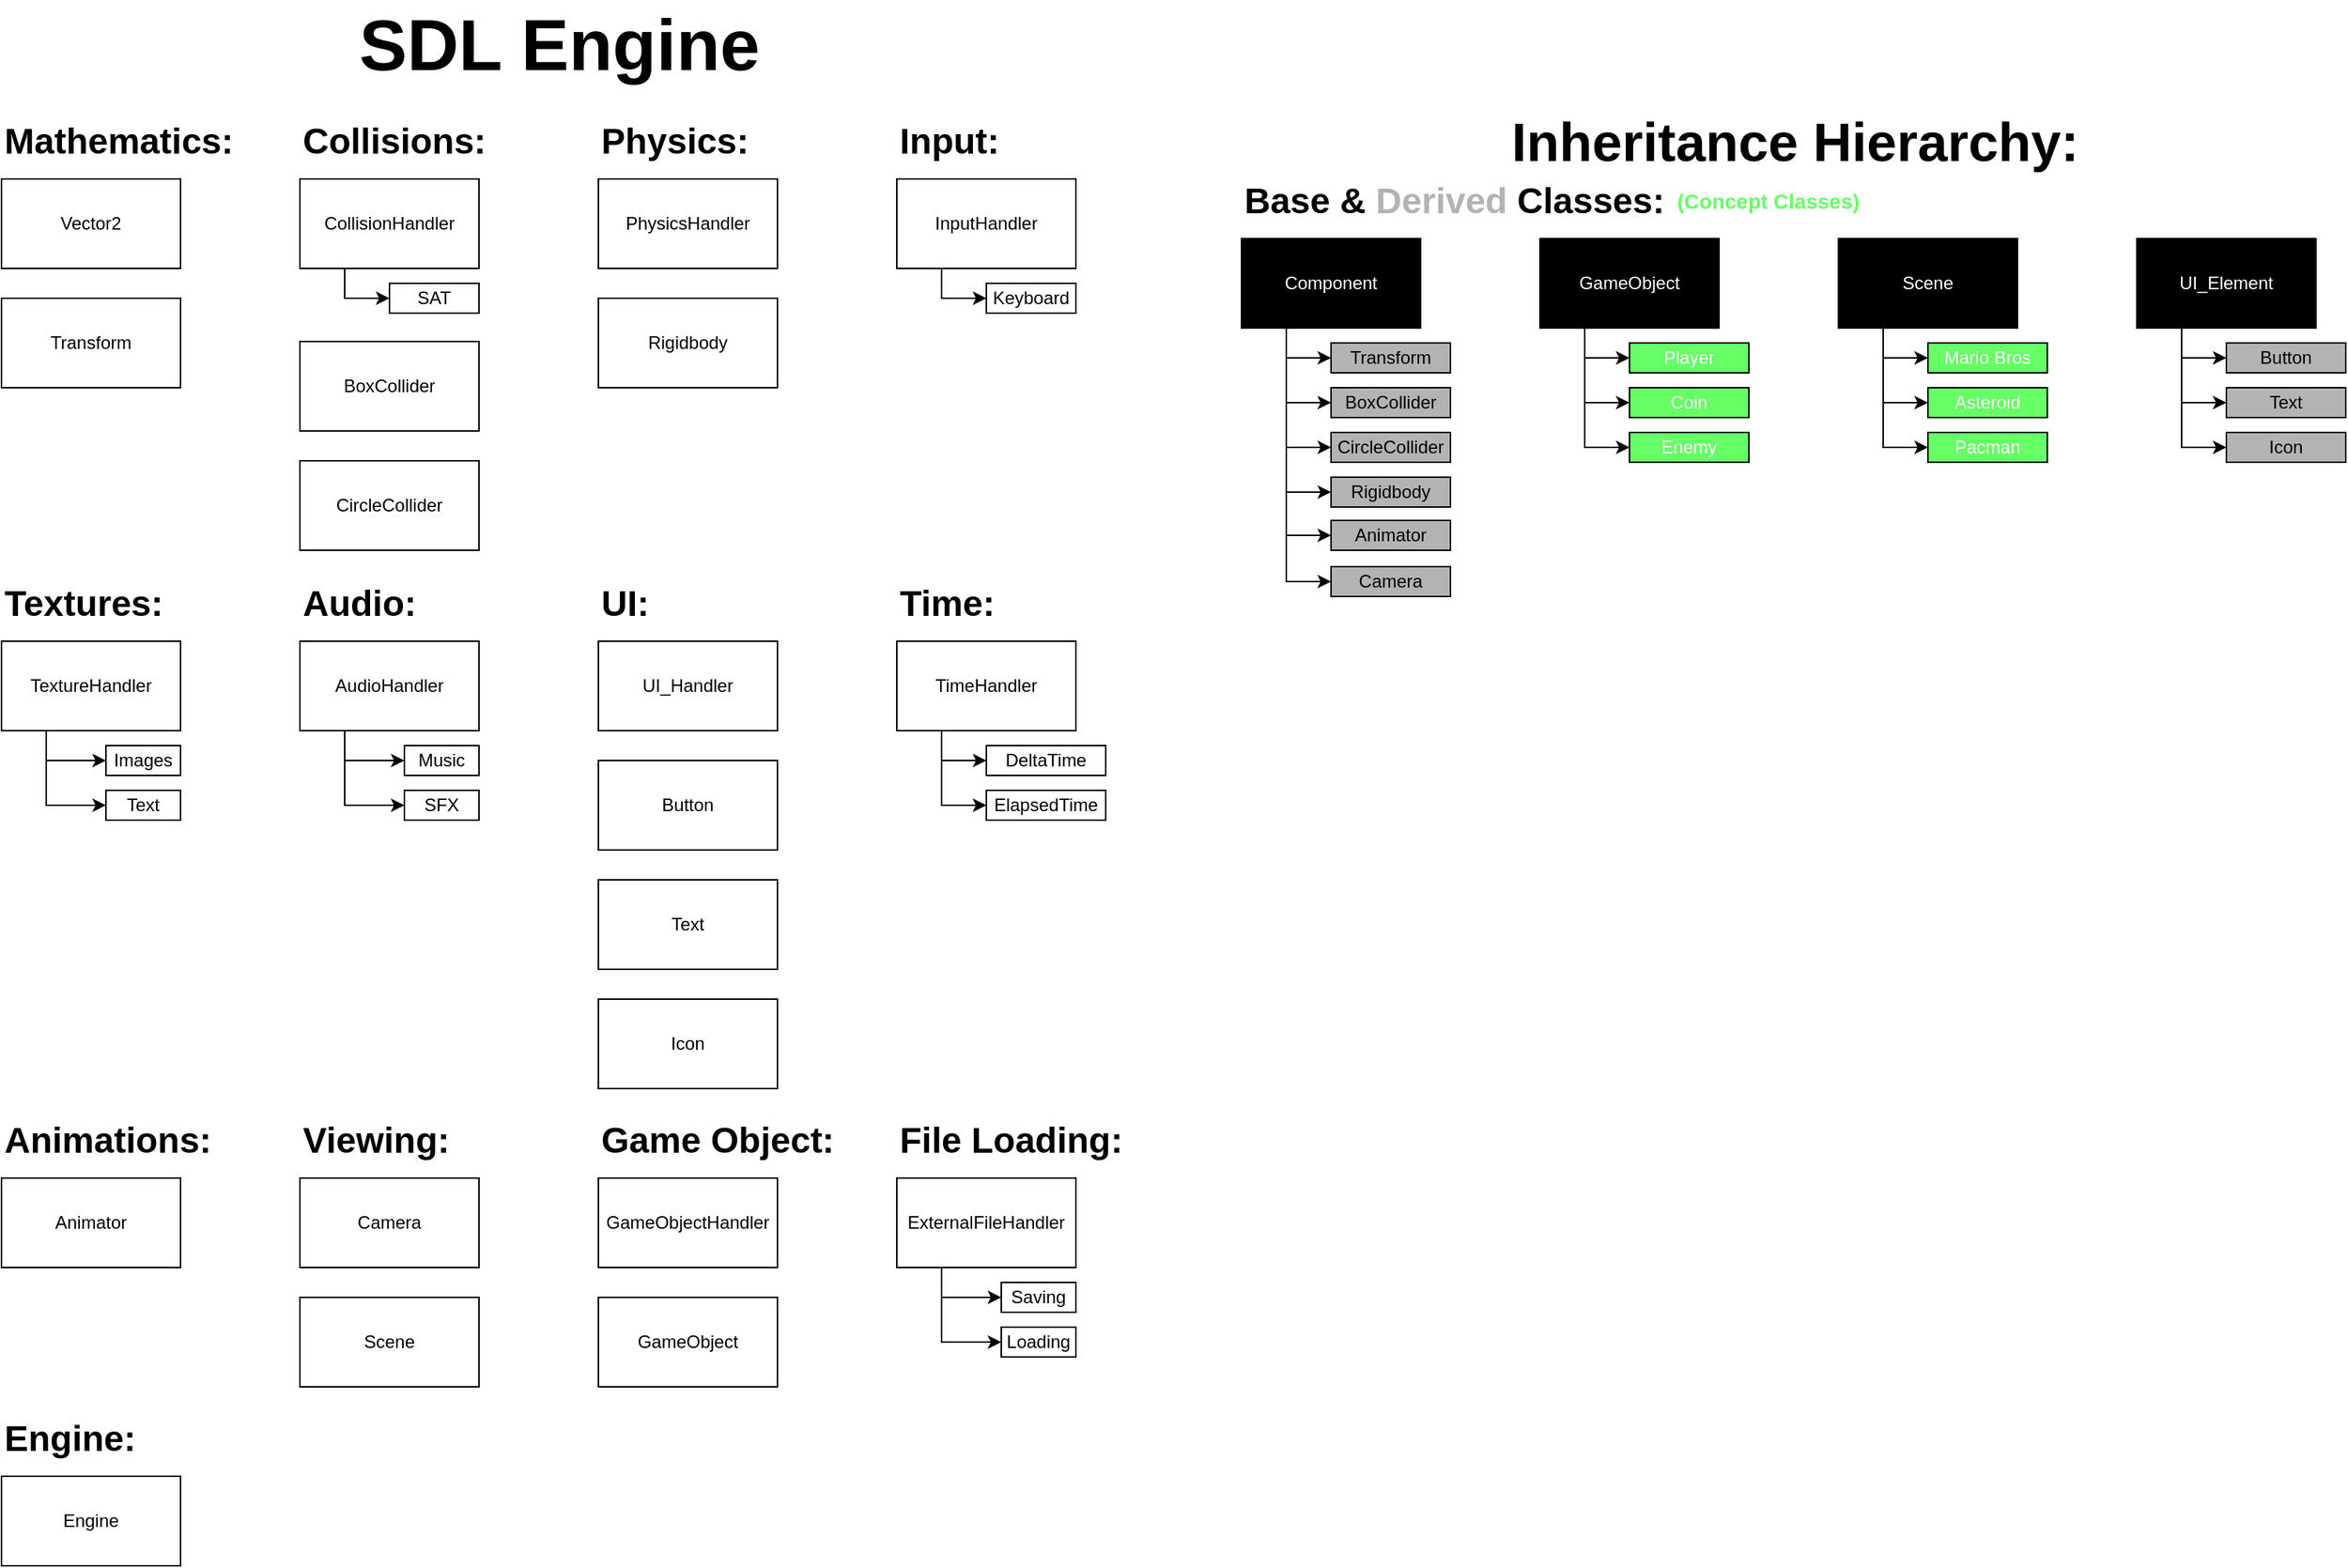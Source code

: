 <mxfile version="22.1.2" type="device">
  <diagram name="Page-1" id="R6TBppXfZWCXH75fYYaK">
    <mxGraphModel dx="1687" dy="1040" grid="1" gridSize="10" guides="1" tooltips="1" connect="1" arrows="1" fold="1" page="1" pageScale="1" pageWidth="827" pageHeight="1169" math="0" shadow="0">
      <root>
        <mxCell id="0" />
        <mxCell id="1" parent="0" />
        <mxCell id="SBMeFAJlEWchc6X-bSF--1" value="&lt;b&gt;&lt;font style=&quot;font-size: 48px;&quot;&gt;SDL Engine&lt;/font&gt;&lt;/b&gt;" style="text;html=1;strokeColor=none;fillColor=none;align=center;verticalAlign=middle;whiteSpace=wrap;rounded=0;" parent="1" vertex="1">
          <mxGeometry x="274" width="280" height="60" as="geometry" />
        </mxCell>
        <mxCell id="SBMeFAJlEWchc6X-bSF--2" value="Transform" style="rounded=0;whiteSpace=wrap;html=1;" parent="1" vertex="1">
          <mxGeometry x="40" y="200" width="120" height="60" as="geometry" />
        </mxCell>
        <mxCell id="SBMeFAJlEWchc6X-bSF--3" value="Vector2" style="rounded=0;whiteSpace=wrap;html=1;" parent="1" vertex="1">
          <mxGeometry x="40" y="120" width="120" height="60" as="geometry" />
        </mxCell>
        <mxCell id="SBMeFAJlEWchc6X-bSF--4" value="&lt;font style=&quot;font-size: 24px;&quot;&gt;&lt;b&gt;Mathematics:&lt;/b&gt;&lt;/font&gt;" style="text;html=1;strokeColor=none;fillColor=none;align=left;verticalAlign=middle;whiteSpace=wrap;rounded=0;" parent="1" vertex="1">
          <mxGeometry x="40" y="80" width="160" height="30" as="geometry" />
        </mxCell>
        <mxCell id="SBMeFAJlEWchc6X-bSF--5" value="&lt;font style=&quot;font-size: 24px;&quot;&gt;&lt;b&gt;Collisions:&lt;/b&gt;&lt;/font&gt;" style="text;html=1;strokeColor=none;fillColor=none;align=left;verticalAlign=middle;whiteSpace=wrap;rounded=0;" parent="1" vertex="1">
          <mxGeometry x="240" y="80" width="130" height="30" as="geometry" />
        </mxCell>
        <mxCell id="X7MkvyAMtegaUzHnTH6l-51" style="edgeStyle=orthogonalEdgeStyle;rounded=0;orthogonalLoop=1;jettySize=auto;html=1;exitX=0.25;exitY=1;exitDx=0;exitDy=0;entryX=0;entryY=0.5;entryDx=0;entryDy=0;" edge="1" parent="1" source="SBMeFAJlEWchc6X-bSF--6" target="X7MkvyAMtegaUzHnTH6l-50">
          <mxGeometry relative="1" as="geometry">
            <Array as="points">
              <mxPoint x="270" y="200" />
            </Array>
          </mxGeometry>
        </mxCell>
        <mxCell id="SBMeFAJlEWchc6X-bSF--6" value="CollisionHandler" style="rounded=0;whiteSpace=wrap;html=1;" parent="1" vertex="1">
          <mxGeometry x="240" y="120" width="120" height="60" as="geometry" />
        </mxCell>
        <mxCell id="SBMeFAJlEWchc6X-bSF--7" value="BoxCollider" style="rounded=0;whiteSpace=wrap;html=1;" parent="1" vertex="1">
          <mxGeometry x="240" y="229" width="120" height="60" as="geometry" />
        </mxCell>
        <mxCell id="SBMeFAJlEWchc6X-bSF--8" value="CircleCollider" style="rounded=0;whiteSpace=wrap;html=1;" parent="1" vertex="1">
          <mxGeometry x="240" y="309" width="120" height="60" as="geometry" />
        </mxCell>
        <mxCell id="SBMeFAJlEWchc6X-bSF--10" value="PhysicsHandler" style="rounded=0;whiteSpace=wrap;html=1;" parent="1" vertex="1">
          <mxGeometry x="440" y="120" width="120" height="60" as="geometry" />
        </mxCell>
        <mxCell id="SBMeFAJlEWchc6X-bSF--11" value="&lt;font style=&quot;font-size: 24px;&quot;&gt;&lt;b&gt;Physics:&lt;/b&gt;&lt;/font&gt;" style="text;html=1;strokeColor=none;fillColor=none;align=left;verticalAlign=middle;whiteSpace=wrap;rounded=0;" parent="1" vertex="1">
          <mxGeometry x="440" y="80" width="130" height="30" as="geometry" />
        </mxCell>
        <mxCell id="SBMeFAJlEWchc6X-bSF--12" value="Rigidbody" style="rounded=0;whiteSpace=wrap;html=1;" parent="1" vertex="1">
          <mxGeometry x="440" y="200" width="120" height="60" as="geometry" />
        </mxCell>
        <mxCell id="SBMeFAJlEWchc6X-bSF--13" value="&lt;font style=&quot;font-size: 24px;&quot;&gt;&lt;b&gt;Input:&lt;/b&gt;&lt;/font&gt;" style="text;html=1;strokeColor=none;fillColor=none;align=left;verticalAlign=middle;whiteSpace=wrap;rounded=0;" parent="1" vertex="1">
          <mxGeometry x="640" y="80" width="130" height="30" as="geometry" />
        </mxCell>
        <mxCell id="X7MkvyAMtegaUzHnTH6l-49" style="edgeStyle=orthogonalEdgeStyle;rounded=0;orthogonalLoop=1;jettySize=auto;html=1;exitX=0.25;exitY=1;exitDx=0;exitDy=0;entryX=0;entryY=0.5;entryDx=0;entryDy=0;" edge="1" parent="1" source="SBMeFAJlEWchc6X-bSF--14" target="X7MkvyAMtegaUzHnTH6l-48">
          <mxGeometry relative="1" as="geometry">
            <Array as="points">
              <mxPoint x="670" y="200" />
            </Array>
          </mxGeometry>
        </mxCell>
        <mxCell id="SBMeFAJlEWchc6X-bSF--14" value="InputHandler" style="rounded=0;whiteSpace=wrap;html=1;" parent="1" vertex="1">
          <mxGeometry x="640" y="120" width="120" height="60" as="geometry" />
        </mxCell>
        <mxCell id="SBMeFAJlEWchc6X-bSF--15" value="&lt;font style=&quot;font-size: 24px;&quot;&gt;&lt;b&gt;Textures:&lt;/b&gt;&lt;/font&gt;" style="text;html=1;strokeColor=none;fillColor=none;align=left;verticalAlign=middle;whiteSpace=wrap;rounded=0;" parent="1" vertex="1">
          <mxGeometry x="40" y="390" width="130" height="30" as="geometry" />
        </mxCell>
        <mxCell id="SBMeFAJlEWchc6X-bSF--22" style="edgeStyle=orthogonalEdgeStyle;rounded=0;orthogonalLoop=1;jettySize=auto;html=1;exitX=0.25;exitY=1;exitDx=0;exitDy=0;entryX=0;entryY=0.5;entryDx=0;entryDy=0;" parent="1" source="SBMeFAJlEWchc6X-bSF--16" target="SBMeFAJlEWchc6X-bSF--21" edge="1">
          <mxGeometry relative="1" as="geometry" />
        </mxCell>
        <mxCell id="SBMeFAJlEWchc6X-bSF--24" style="edgeStyle=orthogonalEdgeStyle;rounded=0;orthogonalLoop=1;jettySize=auto;html=1;exitX=0.25;exitY=1;exitDx=0;exitDy=0;entryX=0;entryY=0.5;entryDx=0;entryDy=0;" parent="1" source="SBMeFAJlEWchc6X-bSF--16" target="SBMeFAJlEWchc6X-bSF--23" edge="1">
          <mxGeometry relative="1" as="geometry" />
        </mxCell>
        <mxCell id="SBMeFAJlEWchc6X-bSF--16" value="TextureHandler" style="rounded=0;whiteSpace=wrap;html=1;" parent="1" vertex="1">
          <mxGeometry x="40" y="430" width="120" height="60" as="geometry" />
        </mxCell>
        <mxCell id="SBMeFAJlEWchc6X-bSF--17" value="&lt;font style=&quot;font-size: 24px;&quot;&gt;&lt;b&gt;Audio:&lt;/b&gt;&lt;/font&gt;" style="text;html=1;strokeColor=none;fillColor=none;align=left;verticalAlign=middle;whiteSpace=wrap;rounded=0;" parent="1" vertex="1">
          <mxGeometry x="240" y="390" width="130" height="30" as="geometry" />
        </mxCell>
        <mxCell id="SBMeFAJlEWchc6X-bSF--27" style="edgeStyle=orthogonalEdgeStyle;rounded=0;orthogonalLoop=1;jettySize=auto;html=1;exitX=0.25;exitY=1;exitDx=0;exitDy=0;entryX=0;entryY=0.5;entryDx=0;entryDy=0;" parent="1" source="SBMeFAJlEWchc6X-bSF--18" target="SBMeFAJlEWchc6X-bSF--25" edge="1">
          <mxGeometry relative="1" as="geometry" />
        </mxCell>
        <mxCell id="SBMeFAJlEWchc6X-bSF--28" style="edgeStyle=orthogonalEdgeStyle;rounded=0;orthogonalLoop=1;jettySize=auto;html=1;exitX=0.25;exitY=1;exitDx=0;exitDy=0;entryX=0;entryY=0.5;entryDx=0;entryDy=0;" parent="1" source="SBMeFAJlEWchc6X-bSF--18" target="SBMeFAJlEWchc6X-bSF--26" edge="1">
          <mxGeometry relative="1" as="geometry" />
        </mxCell>
        <mxCell id="SBMeFAJlEWchc6X-bSF--18" value="AudioHandler" style="rounded=0;whiteSpace=wrap;html=1;" parent="1" vertex="1">
          <mxGeometry x="240" y="430" width="120" height="60" as="geometry" />
        </mxCell>
        <mxCell id="SBMeFAJlEWchc6X-bSF--19" value="&lt;font style=&quot;font-size: 24px;&quot;&gt;&lt;b&gt;UI:&lt;/b&gt;&lt;/font&gt;" style="text;html=1;strokeColor=none;fillColor=none;align=left;verticalAlign=middle;whiteSpace=wrap;rounded=0;" parent="1" vertex="1">
          <mxGeometry x="440" y="390" width="130" height="30" as="geometry" />
        </mxCell>
        <mxCell id="SBMeFAJlEWchc6X-bSF--20" value="Button" style="rounded=0;whiteSpace=wrap;html=1;" parent="1" vertex="1">
          <mxGeometry x="440" y="510" width="120" height="60" as="geometry" />
        </mxCell>
        <mxCell id="SBMeFAJlEWchc6X-bSF--21" value="Images" style="rounded=0;whiteSpace=wrap;html=1;" parent="1" vertex="1">
          <mxGeometry x="110" y="500" width="50" height="20" as="geometry" />
        </mxCell>
        <mxCell id="SBMeFAJlEWchc6X-bSF--23" value="Text" style="rounded=0;whiteSpace=wrap;html=1;" parent="1" vertex="1">
          <mxGeometry x="110" y="530" width="50" height="20" as="geometry" />
        </mxCell>
        <mxCell id="SBMeFAJlEWchc6X-bSF--25" value="Music" style="rounded=0;whiteSpace=wrap;html=1;" parent="1" vertex="1">
          <mxGeometry x="310" y="500" width="50" height="20" as="geometry" />
        </mxCell>
        <mxCell id="SBMeFAJlEWchc6X-bSF--26" value="SFX" style="rounded=0;whiteSpace=wrap;html=1;" parent="1" vertex="1">
          <mxGeometry x="310" y="530" width="50" height="20" as="geometry" />
        </mxCell>
        <mxCell id="SBMeFAJlEWchc6X-bSF--29" value="Text" style="rounded=0;whiteSpace=wrap;html=1;" parent="1" vertex="1">
          <mxGeometry x="440" y="590" width="120" height="60" as="geometry" />
        </mxCell>
        <mxCell id="SBMeFAJlEWchc6X-bSF--30" value="&lt;font style=&quot;font-size: 24px;&quot;&gt;&lt;b&gt;Time:&lt;/b&gt;&lt;/font&gt;" style="text;html=1;strokeColor=none;fillColor=none;align=left;verticalAlign=middle;whiteSpace=wrap;rounded=0;" parent="1" vertex="1">
          <mxGeometry x="640" y="390" width="130" height="30" as="geometry" />
        </mxCell>
        <mxCell id="X7MkvyAMtegaUzHnTH6l-45" style="edgeStyle=orthogonalEdgeStyle;rounded=0;orthogonalLoop=1;jettySize=auto;html=1;exitX=0.25;exitY=1;exitDx=0;exitDy=0;entryX=0;entryY=0.5;entryDx=0;entryDy=0;" edge="1" parent="1" source="SBMeFAJlEWchc6X-bSF--31" target="X7MkvyAMtegaUzHnTH6l-44">
          <mxGeometry relative="1" as="geometry">
            <Array as="points">
              <mxPoint x="670" y="510" />
            </Array>
          </mxGeometry>
        </mxCell>
        <mxCell id="X7MkvyAMtegaUzHnTH6l-47" style="edgeStyle=orthogonalEdgeStyle;rounded=0;orthogonalLoop=1;jettySize=auto;html=1;exitX=0.25;exitY=1;exitDx=0;exitDy=0;entryX=0;entryY=0.5;entryDx=0;entryDy=0;" edge="1" parent="1" source="SBMeFAJlEWchc6X-bSF--31" target="X7MkvyAMtegaUzHnTH6l-46">
          <mxGeometry relative="1" as="geometry" />
        </mxCell>
        <mxCell id="SBMeFAJlEWchc6X-bSF--31" value="TimeHandler" style="rounded=0;whiteSpace=wrap;html=1;" parent="1" vertex="1">
          <mxGeometry x="640" y="430" width="120" height="60" as="geometry" />
        </mxCell>
        <mxCell id="SBMeFAJlEWchc6X-bSF--32" value="&lt;font style=&quot;font-size: 24px;&quot;&gt;&lt;b&gt;Animations:&lt;/b&gt;&lt;/font&gt;" style="text;html=1;strokeColor=none;fillColor=none;align=left;verticalAlign=middle;whiteSpace=wrap;rounded=0;" parent="1" vertex="1">
          <mxGeometry x="40" y="750" width="130" height="30" as="geometry" />
        </mxCell>
        <mxCell id="SBMeFAJlEWchc6X-bSF--33" value="Animator" style="rounded=0;whiteSpace=wrap;html=1;" parent="1" vertex="1">
          <mxGeometry x="40" y="790" width="120" height="60" as="geometry" />
        </mxCell>
        <mxCell id="SBMeFAJlEWchc6X-bSF--34" value="&lt;font style=&quot;font-size: 24px;&quot;&gt;&lt;b&gt;Viewing:&lt;/b&gt;&lt;/font&gt;" style="text;html=1;strokeColor=none;fillColor=none;align=left;verticalAlign=middle;whiteSpace=wrap;rounded=0;" parent="1" vertex="1">
          <mxGeometry x="240" y="750" width="130" height="30" as="geometry" />
        </mxCell>
        <mxCell id="SBMeFAJlEWchc6X-bSF--35" value="Camera" style="rounded=0;whiteSpace=wrap;html=1;" parent="1" vertex="1">
          <mxGeometry x="240" y="790" width="120" height="60" as="geometry" />
        </mxCell>
        <mxCell id="SBMeFAJlEWchc6X-bSF--36" value="&lt;font style=&quot;font-size: 24px;&quot;&gt;&lt;b&gt;Game Object:&lt;/b&gt;&lt;/font&gt;" style="text;html=1;strokeColor=none;fillColor=none;align=left;verticalAlign=middle;whiteSpace=wrap;rounded=0;" parent="1" vertex="1">
          <mxGeometry x="440" y="750" width="160" height="30" as="geometry" />
        </mxCell>
        <mxCell id="SBMeFAJlEWchc6X-bSF--37" value="GameObjectHandler" style="rounded=0;whiteSpace=wrap;html=1;" parent="1" vertex="1">
          <mxGeometry x="440" y="790" width="120" height="60" as="geometry" />
        </mxCell>
        <mxCell id="SBMeFAJlEWchc6X-bSF--38" value="GameObject" style="rounded=0;whiteSpace=wrap;html=1;" parent="1" vertex="1">
          <mxGeometry x="440" y="870" width="120" height="60" as="geometry" />
        </mxCell>
        <mxCell id="SBMeFAJlEWchc6X-bSF--40" value="&lt;font style=&quot;font-size: 24px;&quot;&gt;&lt;b&gt;File Loading:&lt;/b&gt;&lt;/font&gt;" style="text;html=1;strokeColor=none;fillColor=none;align=left;verticalAlign=middle;whiteSpace=wrap;rounded=0;" parent="1" vertex="1">
          <mxGeometry x="640" y="750" width="160" height="30" as="geometry" />
        </mxCell>
        <mxCell id="SBMeFAJlEWchc6X-bSF--44" style="edgeStyle=orthogonalEdgeStyle;rounded=0;orthogonalLoop=1;jettySize=auto;html=1;exitX=0.25;exitY=1;exitDx=0;exitDy=0;entryX=0;entryY=0.5;entryDx=0;entryDy=0;" parent="1" source="SBMeFAJlEWchc6X-bSF--41" target="SBMeFAJlEWchc6X-bSF--42" edge="1">
          <mxGeometry relative="1" as="geometry" />
        </mxCell>
        <mxCell id="SBMeFAJlEWchc6X-bSF--45" style="edgeStyle=orthogonalEdgeStyle;rounded=0;orthogonalLoop=1;jettySize=auto;html=1;exitX=0.25;exitY=1;exitDx=0;exitDy=0;entryX=0;entryY=0.5;entryDx=0;entryDy=0;" parent="1" source="SBMeFAJlEWchc6X-bSF--41" target="SBMeFAJlEWchc6X-bSF--43" edge="1">
          <mxGeometry relative="1" as="geometry" />
        </mxCell>
        <mxCell id="SBMeFAJlEWchc6X-bSF--41" value="ExternalFileHandler" style="rounded=0;whiteSpace=wrap;html=1;" parent="1" vertex="1">
          <mxGeometry x="640" y="790" width="120" height="60" as="geometry" />
        </mxCell>
        <mxCell id="SBMeFAJlEWchc6X-bSF--42" value="Saving" style="rounded=0;whiteSpace=wrap;html=1;" parent="1" vertex="1">
          <mxGeometry x="710" y="860" width="50" height="20" as="geometry" />
        </mxCell>
        <mxCell id="SBMeFAJlEWchc6X-bSF--43" value="Loading" style="rounded=0;whiteSpace=wrap;html=1;" parent="1" vertex="1">
          <mxGeometry x="710" y="890" width="50" height="20" as="geometry" />
        </mxCell>
        <mxCell id="SBMeFAJlEWchc6X-bSF--46" value="Scene" style="rounded=0;whiteSpace=wrap;html=1;" parent="1" vertex="1">
          <mxGeometry x="240" y="870" width="120" height="60" as="geometry" />
        </mxCell>
        <mxCell id="X7MkvyAMtegaUzHnTH6l-1" value="&lt;font size=&quot;1&quot; style=&quot;&quot;&gt;&lt;b style=&quot;font-size: 36px;&quot;&gt;Inheritance Hierarchy:&lt;/b&gt;&lt;/font&gt;" style="text;html=1;strokeColor=none;fillColor=none;align=left;verticalAlign=middle;whiteSpace=wrap;rounded=0;" vertex="1" parent="1">
          <mxGeometry x="1050" y="80" width="390" height="30" as="geometry" />
        </mxCell>
        <mxCell id="X7MkvyAMtegaUzHnTH6l-2" value="&lt;font style=&quot;font-size: 24px;&quot;&gt;&lt;b&gt;Base &amp;amp; &lt;font color=&quot;#b3b3b3&quot;&gt;Derived&lt;/font&gt; Classes:&lt;/b&gt;&lt;/font&gt;" style="text;html=1;strokeColor=none;fillColor=none;align=left;verticalAlign=middle;whiteSpace=wrap;rounded=0;" vertex="1" parent="1">
          <mxGeometry x="871" y="120" width="290" height="30" as="geometry" />
        </mxCell>
        <mxCell id="X7MkvyAMtegaUzHnTH6l-26" style="edgeStyle=orthogonalEdgeStyle;rounded=0;orthogonalLoop=1;jettySize=auto;html=1;exitX=0.25;exitY=1;exitDx=0;exitDy=0;entryX=0;entryY=0.5;entryDx=0;entryDy=0;" edge="1" parent="1" source="X7MkvyAMtegaUzHnTH6l-3" target="X7MkvyAMtegaUzHnTH6l-6">
          <mxGeometry relative="1" as="geometry">
            <Array as="points">
              <mxPoint x="901" y="240" />
            </Array>
          </mxGeometry>
        </mxCell>
        <mxCell id="X7MkvyAMtegaUzHnTH6l-27" style="edgeStyle=orthogonalEdgeStyle;rounded=0;orthogonalLoop=1;jettySize=auto;html=1;exitX=0.25;exitY=1;exitDx=0;exitDy=0;entryX=0;entryY=0.5;entryDx=0;entryDy=0;" edge="1" parent="1" source="X7MkvyAMtegaUzHnTH6l-3" target="X7MkvyAMtegaUzHnTH6l-7">
          <mxGeometry relative="1" as="geometry" />
        </mxCell>
        <mxCell id="X7MkvyAMtegaUzHnTH6l-28" style="edgeStyle=orthogonalEdgeStyle;rounded=0;orthogonalLoop=1;jettySize=auto;html=1;exitX=0.25;exitY=1;exitDx=0;exitDy=0;entryX=0;entryY=0.5;entryDx=0;entryDy=0;" edge="1" parent="1" source="X7MkvyAMtegaUzHnTH6l-3" target="X7MkvyAMtegaUzHnTH6l-8">
          <mxGeometry relative="1" as="geometry" />
        </mxCell>
        <mxCell id="X7MkvyAMtegaUzHnTH6l-29" style="edgeStyle=orthogonalEdgeStyle;rounded=0;orthogonalLoop=1;jettySize=auto;html=1;exitX=0.25;exitY=1;exitDx=0;exitDy=0;entryX=0;entryY=0.5;entryDx=0;entryDy=0;" edge="1" parent="1" source="X7MkvyAMtegaUzHnTH6l-3" target="X7MkvyAMtegaUzHnTH6l-9">
          <mxGeometry relative="1" as="geometry" />
        </mxCell>
        <mxCell id="X7MkvyAMtegaUzHnTH6l-30" style="edgeStyle=orthogonalEdgeStyle;rounded=0;orthogonalLoop=1;jettySize=auto;html=1;exitX=0.25;exitY=1;exitDx=0;exitDy=0;entryX=0;entryY=0.5;entryDx=0;entryDy=0;" edge="1" parent="1" source="X7MkvyAMtegaUzHnTH6l-3" target="X7MkvyAMtegaUzHnTH6l-12">
          <mxGeometry relative="1" as="geometry" />
        </mxCell>
        <mxCell id="X7MkvyAMtegaUzHnTH6l-31" style="edgeStyle=orthogonalEdgeStyle;rounded=0;orthogonalLoop=1;jettySize=auto;html=1;exitX=0.25;exitY=1;exitDx=0;exitDy=0;entryX=0;entryY=0.5;entryDx=0;entryDy=0;" edge="1" parent="1" source="X7MkvyAMtegaUzHnTH6l-3" target="X7MkvyAMtegaUzHnTH6l-13">
          <mxGeometry relative="1" as="geometry" />
        </mxCell>
        <mxCell id="X7MkvyAMtegaUzHnTH6l-3" value="&lt;font color=&quot;#ffffff&quot;&gt;Component&lt;/font&gt;" style="rounded=0;whiteSpace=wrap;html=1;fillColor=#000000;" vertex="1" parent="1">
          <mxGeometry x="871" y="160" width="120" height="60" as="geometry" />
        </mxCell>
        <mxCell id="X7MkvyAMtegaUzHnTH6l-25" style="edgeStyle=orthogonalEdgeStyle;rounded=0;orthogonalLoop=1;jettySize=auto;html=1;exitX=0.25;exitY=1;exitDx=0;exitDy=0;entryX=0;entryY=0.5;entryDx=0;entryDy=0;" edge="1" parent="1" source="X7MkvyAMtegaUzHnTH6l-5" target="X7MkvyAMtegaUzHnTH6l-21">
          <mxGeometry relative="1" as="geometry">
            <Array as="points">
              <mxPoint x="1101" y="240" />
            </Array>
          </mxGeometry>
        </mxCell>
        <mxCell id="X7MkvyAMtegaUzHnTH6l-32" style="edgeStyle=orthogonalEdgeStyle;rounded=0;orthogonalLoop=1;jettySize=auto;html=1;exitX=0.25;exitY=1;exitDx=0;exitDy=0;entryX=0;entryY=0.5;entryDx=0;entryDy=0;" edge="1" parent="1" source="X7MkvyAMtegaUzHnTH6l-5" target="X7MkvyAMtegaUzHnTH6l-22">
          <mxGeometry relative="1" as="geometry" />
        </mxCell>
        <mxCell id="X7MkvyAMtegaUzHnTH6l-33" style="edgeStyle=orthogonalEdgeStyle;rounded=0;orthogonalLoop=1;jettySize=auto;html=1;exitX=0.25;exitY=1;exitDx=0;exitDy=0;entryX=0;entryY=0.5;entryDx=0;entryDy=0;" edge="1" parent="1" source="X7MkvyAMtegaUzHnTH6l-5" target="X7MkvyAMtegaUzHnTH6l-23">
          <mxGeometry relative="1" as="geometry" />
        </mxCell>
        <mxCell id="X7MkvyAMtegaUzHnTH6l-5" value="&lt;font color=&quot;#ffffff&quot;&gt;GameObject&lt;/font&gt;" style="rounded=0;whiteSpace=wrap;html=1;fillColor=#000000;" vertex="1" parent="1">
          <mxGeometry x="1071" y="160" width="120" height="60" as="geometry" />
        </mxCell>
        <mxCell id="X7MkvyAMtegaUzHnTH6l-6" value="Transform" style="rounded=0;whiteSpace=wrap;html=1;fillColor=#B3B3B3;" vertex="1" parent="1">
          <mxGeometry x="931" y="230" width="80" height="20" as="geometry" />
        </mxCell>
        <mxCell id="X7MkvyAMtegaUzHnTH6l-7" value="BoxCollider" style="rounded=0;whiteSpace=wrap;html=1;fillColor=#B3B3B3;" vertex="1" parent="1">
          <mxGeometry x="931" y="260" width="80" height="20" as="geometry" />
        </mxCell>
        <mxCell id="X7MkvyAMtegaUzHnTH6l-8" value="CircleCollider" style="rounded=0;whiteSpace=wrap;html=1;fillColor=#B3B3B3;" vertex="1" parent="1">
          <mxGeometry x="931" y="290" width="80" height="20" as="geometry" />
        </mxCell>
        <mxCell id="X7MkvyAMtegaUzHnTH6l-9" value="Rigidbody" style="rounded=0;whiteSpace=wrap;html=1;fillColor=#B3B3B3;" vertex="1" parent="1">
          <mxGeometry x="931" y="320" width="80" height="20" as="geometry" />
        </mxCell>
        <mxCell id="X7MkvyAMtegaUzHnTH6l-10" value="&lt;font style=&quot;font-size: 24px;&quot;&gt;&lt;b&gt;Engine:&lt;/b&gt;&lt;/font&gt;" style="text;html=1;strokeColor=none;fillColor=none;align=left;verticalAlign=middle;whiteSpace=wrap;rounded=0;" vertex="1" parent="1">
          <mxGeometry x="40" y="950" width="130" height="30" as="geometry" />
        </mxCell>
        <mxCell id="X7MkvyAMtegaUzHnTH6l-11" value="Engine" style="rounded=0;whiteSpace=wrap;html=1;" vertex="1" parent="1">
          <mxGeometry x="40" y="990" width="120" height="60" as="geometry" />
        </mxCell>
        <mxCell id="X7MkvyAMtegaUzHnTH6l-12" value="Animator" style="rounded=0;whiteSpace=wrap;html=1;fillColor=#B3B3B3;" vertex="1" parent="1">
          <mxGeometry x="931" y="349" width="80" height="20" as="geometry" />
        </mxCell>
        <mxCell id="X7MkvyAMtegaUzHnTH6l-13" value="Camera" style="rounded=0;whiteSpace=wrap;html=1;fillColor=#B3B3B3;" vertex="1" parent="1">
          <mxGeometry x="931" y="380" width="80" height="20" as="geometry" />
        </mxCell>
        <mxCell id="X7MkvyAMtegaUzHnTH6l-37" style="edgeStyle=orthogonalEdgeStyle;rounded=0;orthogonalLoop=1;jettySize=auto;html=1;exitX=0.25;exitY=1;exitDx=0;exitDy=0;entryX=0;entryY=0.5;entryDx=0;entryDy=0;" edge="1" parent="1" source="X7MkvyAMtegaUzHnTH6l-14" target="X7MkvyAMtegaUzHnTH6l-34">
          <mxGeometry relative="1" as="geometry">
            <Array as="points">
              <mxPoint x="1301" y="240" />
            </Array>
          </mxGeometry>
        </mxCell>
        <mxCell id="X7MkvyAMtegaUzHnTH6l-38" style="edgeStyle=orthogonalEdgeStyle;rounded=0;orthogonalLoop=1;jettySize=auto;html=1;exitX=0.25;exitY=1;exitDx=0;exitDy=0;entryX=0;entryY=0.5;entryDx=0;entryDy=0;" edge="1" parent="1" source="X7MkvyAMtegaUzHnTH6l-14" target="X7MkvyAMtegaUzHnTH6l-35">
          <mxGeometry relative="1" as="geometry" />
        </mxCell>
        <mxCell id="X7MkvyAMtegaUzHnTH6l-39" style="edgeStyle=orthogonalEdgeStyle;rounded=0;orthogonalLoop=1;jettySize=auto;html=1;exitX=0.25;exitY=1;exitDx=0;exitDy=0;entryX=0;entryY=0.5;entryDx=0;entryDy=0;" edge="1" parent="1" source="X7MkvyAMtegaUzHnTH6l-14" target="X7MkvyAMtegaUzHnTH6l-36">
          <mxGeometry relative="1" as="geometry" />
        </mxCell>
        <mxCell id="X7MkvyAMtegaUzHnTH6l-14" value="&lt;font color=&quot;#ffffff&quot;&gt;Scene&lt;/font&gt;" style="rounded=0;whiteSpace=wrap;html=1;fillColor=#000000;" vertex="1" parent="1">
          <mxGeometry x="1271" y="160" width="120" height="60" as="geometry" />
        </mxCell>
        <mxCell id="X7MkvyAMtegaUzHnTH6l-15" value="Button" style="rounded=0;whiteSpace=wrap;html=1;fillColor=#B3B3B3;" vertex="1" parent="1">
          <mxGeometry x="1531" y="230" width="80" height="20" as="geometry" />
        </mxCell>
        <mxCell id="X7MkvyAMtegaUzHnTH6l-16" value="Text" style="rounded=0;whiteSpace=wrap;html=1;fillColor=#B3B3B3;" vertex="1" parent="1">
          <mxGeometry x="1531" y="260" width="80" height="20" as="geometry" />
        </mxCell>
        <mxCell id="X7MkvyAMtegaUzHnTH6l-17" value="Icon" style="rounded=0;whiteSpace=wrap;html=1;fillColor=#B3B3B3;" vertex="1" parent="1">
          <mxGeometry x="1531" y="290" width="80" height="20" as="geometry" />
        </mxCell>
        <mxCell id="X7MkvyAMtegaUzHnTH6l-18" value="Icon" style="rounded=0;whiteSpace=wrap;html=1;" vertex="1" parent="1">
          <mxGeometry x="440" y="670" width="120" height="60" as="geometry" />
        </mxCell>
        <mxCell id="X7MkvyAMtegaUzHnTH6l-40" style="edgeStyle=orthogonalEdgeStyle;rounded=0;orthogonalLoop=1;jettySize=auto;html=1;exitX=0.25;exitY=1;exitDx=0;exitDy=0;entryX=0;entryY=0.5;entryDx=0;entryDy=0;" edge="1" parent="1" source="X7MkvyAMtegaUzHnTH6l-19" target="X7MkvyAMtegaUzHnTH6l-15">
          <mxGeometry relative="1" as="geometry">
            <Array as="points">
              <mxPoint x="1501" y="240" />
            </Array>
          </mxGeometry>
        </mxCell>
        <mxCell id="X7MkvyAMtegaUzHnTH6l-41" style="edgeStyle=orthogonalEdgeStyle;rounded=0;orthogonalLoop=1;jettySize=auto;html=1;exitX=0.25;exitY=1;exitDx=0;exitDy=0;entryX=0;entryY=0.5;entryDx=0;entryDy=0;" edge="1" parent="1" source="X7MkvyAMtegaUzHnTH6l-19" target="X7MkvyAMtegaUzHnTH6l-16">
          <mxGeometry relative="1" as="geometry" />
        </mxCell>
        <mxCell id="X7MkvyAMtegaUzHnTH6l-42" style="edgeStyle=orthogonalEdgeStyle;rounded=0;orthogonalLoop=1;jettySize=auto;html=1;exitX=0.25;exitY=1;exitDx=0;exitDy=0;entryX=0;entryY=0.5;entryDx=0;entryDy=0;" edge="1" parent="1" source="X7MkvyAMtegaUzHnTH6l-19" target="X7MkvyAMtegaUzHnTH6l-17">
          <mxGeometry relative="1" as="geometry" />
        </mxCell>
        <mxCell id="X7MkvyAMtegaUzHnTH6l-19" value="&lt;font color=&quot;#ffffff&quot;&gt;UI_Element&lt;/font&gt;" style="rounded=0;whiteSpace=wrap;html=1;fillColor=#000000;" vertex="1" parent="1">
          <mxGeometry x="1471" y="160" width="120" height="60" as="geometry" />
        </mxCell>
        <mxCell id="X7MkvyAMtegaUzHnTH6l-20" value="UI_Handler" style="rounded=0;whiteSpace=wrap;html=1;" vertex="1" parent="1">
          <mxGeometry x="440" y="430" width="120" height="60" as="geometry" />
        </mxCell>
        <mxCell id="X7MkvyAMtegaUzHnTH6l-21" value="&lt;font color=&quot;#ffffff&quot;&gt;Player&lt;/font&gt;" style="rounded=0;whiteSpace=wrap;html=1;fillColor=#66FF66;" vertex="1" parent="1">
          <mxGeometry x="1131" y="230" width="80" height="20" as="geometry" />
        </mxCell>
        <mxCell id="X7MkvyAMtegaUzHnTH6l-22" value="&lt;font color=&quot;#ffffff&quot;&gt;Coin&lt;/font&gt;" style="rounded=0;whiteSpace=wrap;html=1;fillColor=#66FF66;" vertex="1" parent="1">
          <mxGeometry x="1131" y="260" width="80" height="20" as="geometry" />
        </mxCell>
        <mxCell id="X7MkvyAMtegaUzHnTH6l-23" value="&lt;font color=&quot;#ffffff&quot;&gt;Enemy&lt;/font&gt;" style="rounded=0;whiteSpace=wrap;html=1;fillColor=#66FF66;" vertex="1" parent="1">
          <mxGeometry x="1131" y="290" width="80" height="20" as="geometry" />
        </mxCell>
        <mxCell id="X7MkvyAMtegaUzHnTH6l-34" value="&lt;font color=&quot;#ffffff&quot;&gt;Mario Bros&lt;/font&gt;" style="rounded=0;whiteSpace=wrap;html=1;fillColor=#66FF66;" vertex="1" parent="1">
          <mxGeometry x="1331" y="230" width="80" height="20" as="geometry" />
        </mxCell>
        <mxCell id="X7MkvyAMtegaUzHnTH6l-35" value="&lt;font color=&quot;#ffffff&quot;&gt;Asteroid&lt;/font&gt;" style="rounded=0;whiteSpace=wrap;html=1;fillColor=#66FF66;" vertex="1" parent="1">
          <mxGeometry x="1331" y="260" width="80" height="20" as="geometry" />
        </mxCell>
        <mxCell id="X7MkvyAMtegaUzHnTH6l-36" value="&lt;font color=&quot;#ffffff&quot;&gt;Pacman&lt;/font&gt;" style="rounded=0;whiteSpace=wrap;html=1;fillColor=#66FF66;" vertex="1" parent="1">
          <mxGeometry x="1331" y="290" width="80" height="20" as="geometry" />
        </mxCell>
        <mxCell id="X7MkvyAMtegaUzHnTH6l-43" value="&lt;b style=&quot;&quot;&gt;&lt;font color=&quot;#66ff66&quot; style=&quot;font-size: 14px;&quot;&gt;(Concept Classes)&lt;/font&gt;&lt;/b&gt;" style="text;html=1;strokeColor=none;fillColor=none;align=left;verticalAlign=middle;whiteSpace=wrap;rounded=0;" vertex="1" parent="1">
          <mxGeometry x="1161" y="120" width="129" height="30" as="geometry" />
        </mxCell>
        <mxCell id="X7MkvyAMtegaUzHnTH6l-44" value="DeltaTime" style="rounded=0;whiteSpace=wrap;html=1;" vertex="1" parent="1">
          <mxGeometry x="700" y="500" width="80" height="20" as="geometry" />
        </mxCell>
        <mxCell id="X7MkvyAMtegaUzHnTH6l-46" value="ElapsedTime" style="rounded=0;whiteSpace=wrap;html=1;" vertex="1" parent="1">
          <mxGeometry x="700" y="530" width="80" height="20" as="geometry" />
        </mxCell>
        <mxCell id="X7MkvyAMtegaUzHnTH6l-48" value="Keyboard" style="rounded=0;whiteSpace=wrap;html=1;" vertex="1" parent="1">
          <mxGeometry x="700" y="190" width="60" height="20" as="geometry" />
        </mxCell>
        <mxCell id="X7MkvyAMtegaUzHnTH6l-50" value="SAT" style="rounded=0;whiteSpace=wrap;html=1;" vertex="1" parent="1">
          <mxGeometry x="300" y="190" width="60" height="20" as="geometry" />
        </mxCell>
      </root>
    </mxGraphModel>
  </diagram>
</mxfile>
